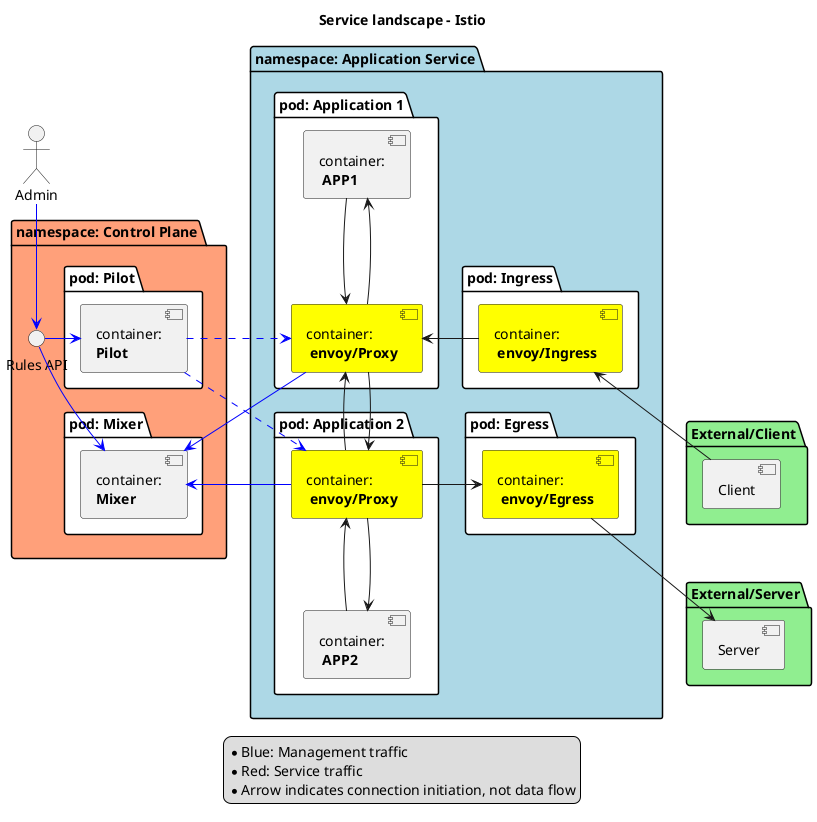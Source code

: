 @startuml

title Service landscape - Istio
skinparam componentStyle uml2

actor Admin

package "namespace: Control Plane" #LightSalmon {

  interface "Rules API" as rulesAPI

  package "pod: Pilot" #White {
    component "container:\n<b><b>Pilot</b>" as Pilot
  }
  package "pod: Mixer" #White {
    component "container:\n<b>Mixer</b>" as Mixer
  }
}

package "namespace: Application Service" #LightBlue {

  package "pod: Application 1" #White {
    component "container:\n<b> APP1 </b>" as APP1
    component "container:\n<b> envoy/Proxy</b>" as APP1Proxy #Yellow
  }

  package "pod: Application 2" #White {
    component "container:\n<b> envoy/Proxy</b>" as APP2Proxy #Yellow
    component "container:\n<b> APP2</b>" as APP2
  }

  package "pod: Ingress" #White {
    component "container:\n<b> envoy/Ingress</b>" as Ingress #Yellow
  }
  package "pod: Egress" #White {
    component "container:\n<b> envoy/Egress</b>" as Egress #Yellow
  }

}

package "External/Client" #LightGreen {
  component Client
}
package "External/Server" #LightGreen {
  component Server
}

Admin -d-> rulesAPI #Blue

Pilot .-> APP1Proxy #Blue
Pilot .-> APP2Proxy #Blue

APP1Proxy -r-> Mixer #Blue
APP2Proxy -r-> Mixer #Blue

rulesAPI -r-> Pilot #Blue
rulesAPI -d-> Mixer #Blue

APP1Proxy --> APP2Proxy
APP2Proxy --> APP1Proxy

APP1 -d-> APP1Proxy
APP1Proxy -u-> APP1

APP2 -u-> APP2Proxy
APP2Proxy -d-> APP2

Client -u-> Ingress
Egress -d-> Server

Ingress -l-> APP1Proxy
APP2Proxy -r-> Egress

legend
  * Blue: Management traffic
  * Red: Service traffic
  * Arrow indicates connection initiation, not data flow
end legend

@enduml


